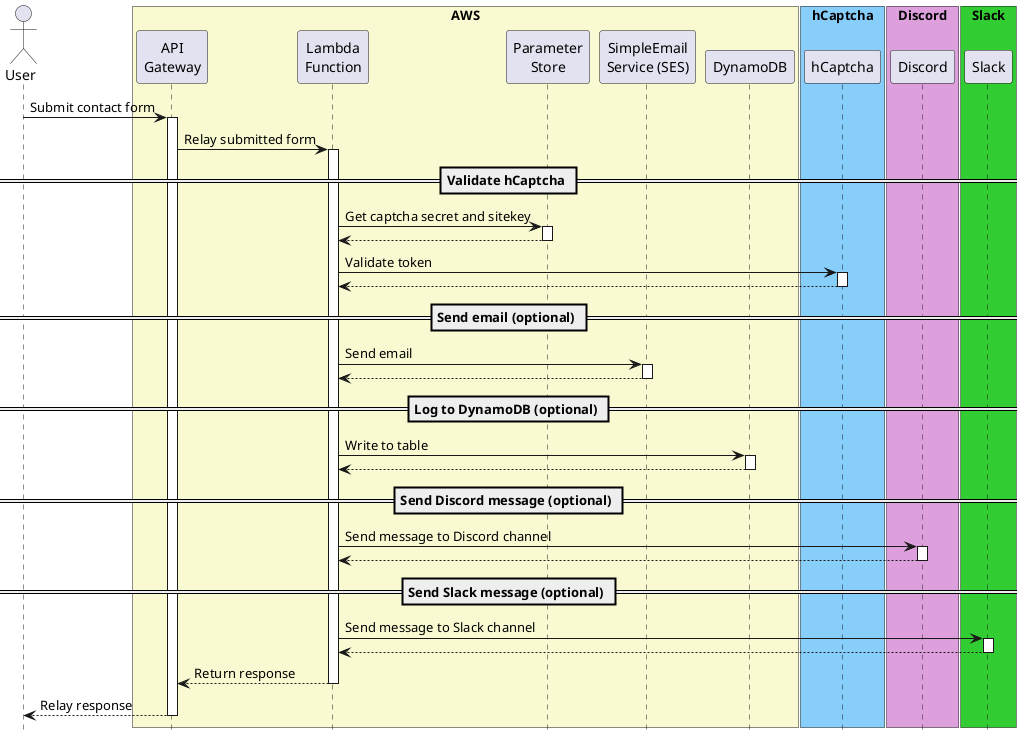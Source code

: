@startuml overview
autoactivate on
hide footbox

actor "User" as USER

box "AWS" #LightGoldenRodYellow
participant "API\nGateway"           as APIGW
participant "Lambda\nFunction"       as LAMBDA
participant "Parameter\nStore"       as PARM
participant "SimpleEmail\nService (SES)"  as SES
participant "DynamoDB"               as DYNAMODB

' AWS
USER   ->  APIGW  : Submit contact form
APIGW  ->  LAMBDA : Relay submitted form

== Validate hCaptcha ==
LAMBDA ->  PARM   : Get captcha secret and sitekey
return
end box

' hCaptcha
box "hCaptcha" #LightSkyBlue
participant "hCaptcha" as CAPTCHA
LAMBDA ->  CAPTCHA : Validate token
return
end box

== Send email (optional) ==

' AWS
LAMBDA ->  SES : Send email
return

== Log to DynamoDB (optional) ==

LAMBDA ->  DYNAMODB : Write to table
return

== Send Discord message (optional) ==
box "Discord" #Plum
participant "Discord" as DISCORD
LAMBDA ->  DISCORD : Send message to Discord channel
return

== Send Slack message (optional) ==
box "Slack" #LimeGreen
participant "Slack" as SLACK
LAMBDA ->  SLACK : Send message to Slack channel
return

APIGW  <-- LAMBDA : Return response
return Relay response

@enduml
